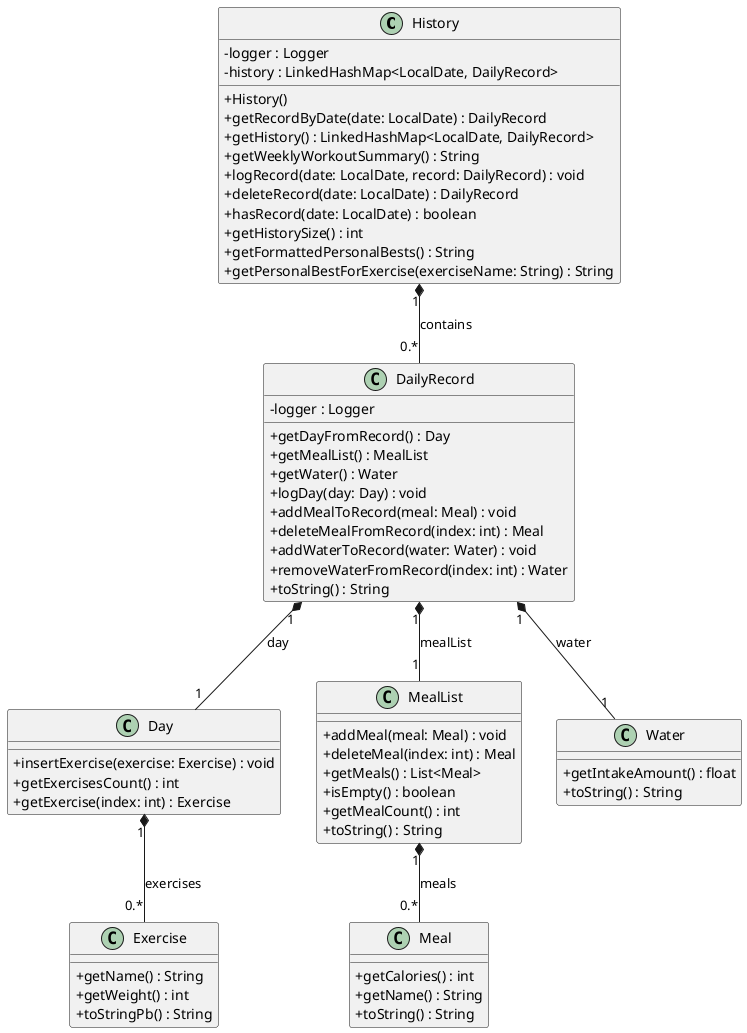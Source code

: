 @startuml
skinparam classAttributeIconSize 0

class History {
    - logger : Logger
    - history : LinkedHashMap<LocalDate, DailyRecord>
    + History()
    + getRecordByDate(date: LocalDate) : DailyRecord
    + getHistory() : LinkedHashMap<LocalDate, DailyRecord>
    + getWeeklyWorkoutSummary() : String
    + logRecord(date: LocalDate, record: DailyRecord) : void
    + deleteRecord(date: LocalDate) : DailyRecord
    + hasRecord(date: LocalDate) : boolean
    + getHistorySize() : int
    + getFormattedPersonalBests() : String
    + getPersonalBestForExercise(exerciseName: String) : String
}

class DailyRecord {
    - logger : Logger
    + getDayFromRecord() : Day
    + getMealList() : MealList
    + getWater() : Water
    + logDay(day: Day) : void
    + addMealToRecord(meal: Meal) : void
    + deleteMealFromRecord(index: int) : Meal
    + addWaterToRecord(water: Water) : void
    + removeWaterFromRecord(index: int) : Water
    + toString() : String
}

class Day {
    + insertExercise(exercise: Exercise) : void
    + getExercisesCount() : int
    + getExercise(index: int) : Exercise
}

class Exercise {
    + getName() : String
    + getWeight() : int
    + toStringPb() : String
}

class MealList {
    + addMeal(meal: Meal) : void
    + deleteMeal(index: int) : Meal
    + getMeals() : List<Meal>
    + isEmpty() : boolean
    + getMealCount() : int
    + toString() : String
}

class Meal {
    + getCalories() : int
    + getName() : String
    + toString() : String
}

class Water {
    + getIntakeAmount() : float
    + toString() : String
}

History "1" *-- "0.*" DailyRecord : contains
DailyRecord "1" *-- "1" Day : day
DailyRecord "1" *-- "1" MealList : mealList
DailyRecord "1" *-- "1" Water : water
Day "1" *-- "0.*" Exercise : exercises
MealList "1" *-- "0.*" Meal : meals

@enduml

